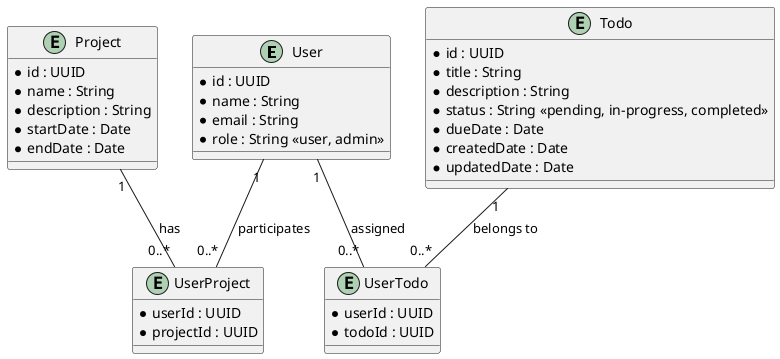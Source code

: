 @startuml

entity User {
    * id : UUID
    * name : String
    * email : String
    * role : String <<user, admin>>
}

entity Project {
    * id : UUID
    * name : String
    * description : String
    * startDate : Date
    * endDate : Date
}

entity Todo {
    * id : UUID
    * title : String
    * description : String
    * status : String <<pending, in-progress, completed>>
    * dueDate : Date
    * createdDate : Date
    * updatedDate : Date
}

entity UserProject {
    * userId : UUID
    * projectId : UUID
}

entity UserTodo {
    * userId : UUID
    * todoId : UUID
}

User "1" -- "0..*" UserProject : participates
Project "1" -- "0..*" UserProject : has
User "1" -- "0..*" UserTodo : assigned
Todo "1" -- "0..*" UserTodo : belongs to

@enduml